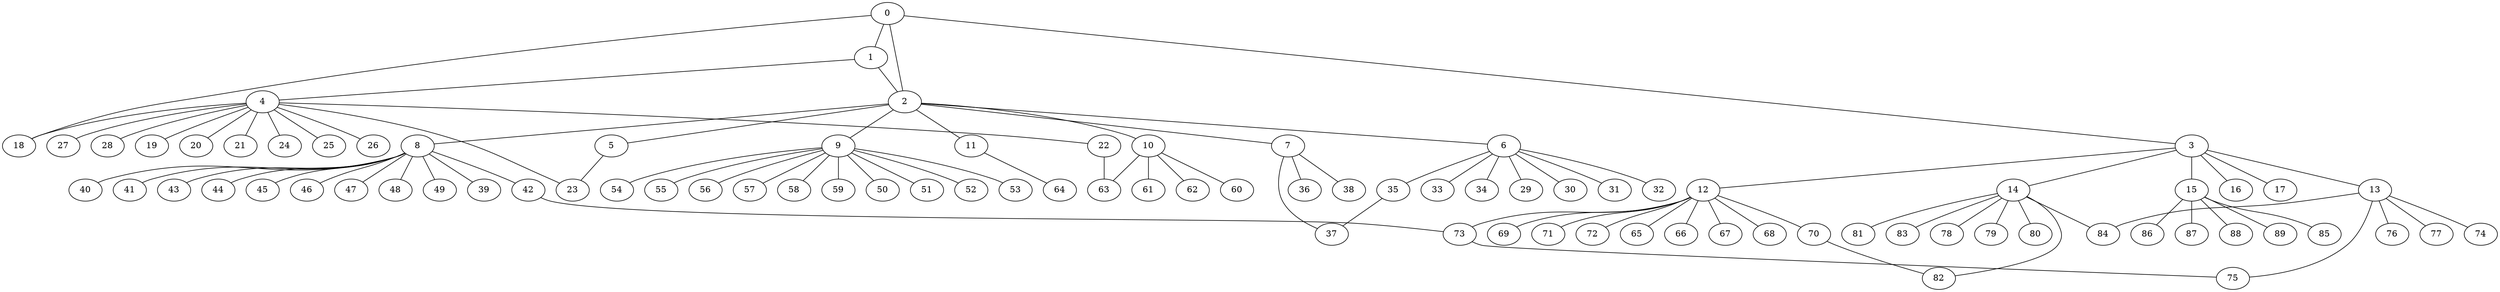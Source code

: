 
graph graphname {
    0 -- 1
0 -- 2
0 -- 3
0 -- 18
1 -- 4
1 -- 2
2 -- 5
2 -- 6
2 -- 7
2 -- 8
2 -- 9
2 -- 10
2 -- 11
3 -- 12
3 -- 13
3 -- 14
3 -- 15
3 -- 16
3 -- 17
4 -- 18
4 -- 19
4 -- 20
4 -- 21
4 -- 22
4 -- 23
4 -- 24
4 -- 25
4 -- 26
4 -- 27
4 -- 28
5 -- 23
6 -- 32
6 -- 33
6 -- 35
6 -- 34
6 -- 29
6 -- 30
6 -- 31
7 -- 36
7 -- 37
7 -- 38
8 -- 39
8 -- 40
8 -- 41
8 -- 42
8 -- 43
8 -- 44
8 -- 45
8 -- 46
8 -- 47
8 -- 48
8 -- 49
9 -- 50
9 -- 51
9 -- 52
9 -- 53
9 -- 54
9 -- 55
9 -- 56
9 -- 57
9 -- 58
9 -- 59
10 -- 60
10 -- 61
10 -- 62
10 -- 63
11 -- 64
12 -- 65
12 -- 66
12 -- 67
12 -- 68
12 -- 69
12 -- 70
12 -- 71
12 -- 72
12 -- 73
13 -- 75
13 -- 74
13 -- 76
13 -- 77
13 -- 84
14 -- 78
14 -- 79
14 -- 80
14 -- 81
14 -- 82
14 -- 83
14 -- 84
15 -- 85
15 -- 86
15 -- 87
15 -- 88
15 -- 89
22 -- 63
35 -- 37
42 -- 73
70 -- 82
73 -- 75

}
